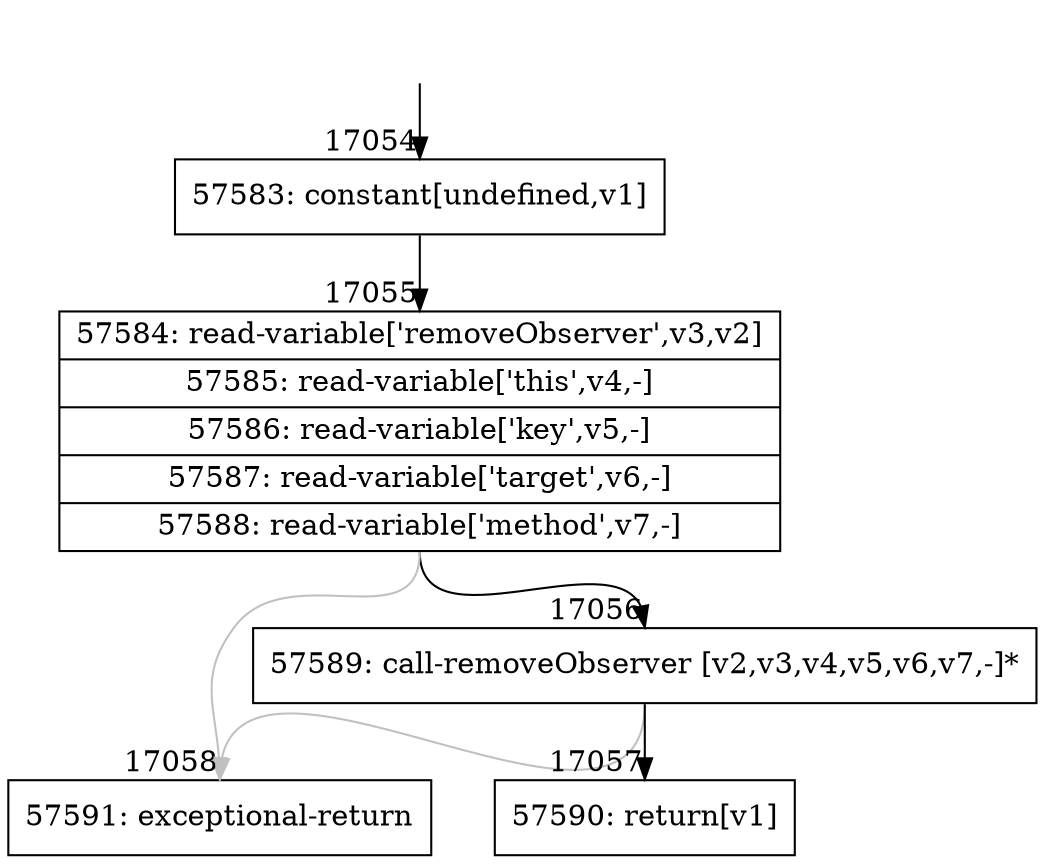 digraph {
rankdir="TD"
BB_entry1465[shape=none,label=""];
BB_entry1465 -> BB17054 [tailport=s, headport=n, headlabel="    17054"]
BB17054 [shape=record label="{57583: constant[undefined,v1]}" ] 
BB17054 -> BB17055 [tailport=s, headport=n, headlabel="      17055"]
BB17055 [shape=record label="{57584: read-variable['removeObserver',v3,v2]|57585: read-variable['this',v4,-]|57586: read-variable['key',v5,-]|57587: read-variable['target',v6,-]|57588: read-variable['method',v7,-]}" ] 
BB17055 -> BB17056 [tailport=s, headport=n, headlabel="      17056"]
BB17055 -> BB17058 [tailport=s, headport=n, color=gray, headlabel="      17058"]
BB17056 [shape=record label="{57589: call-removeObserver [v2,v3,v4,v5,v6,v7,-]*}" ] 
BB17056 -> BB17057 [tailport=s, headport=n, headlabel="      17057"]
BB17056 -> BB17058 [tailport=s, headport=n, color=gray]
BB17057 [shape=record label="{57590: return[v1]}" ] 
BB17058 [shape=record label="{57591: exceptional-return}" ] 
//#$~ 32361
}

